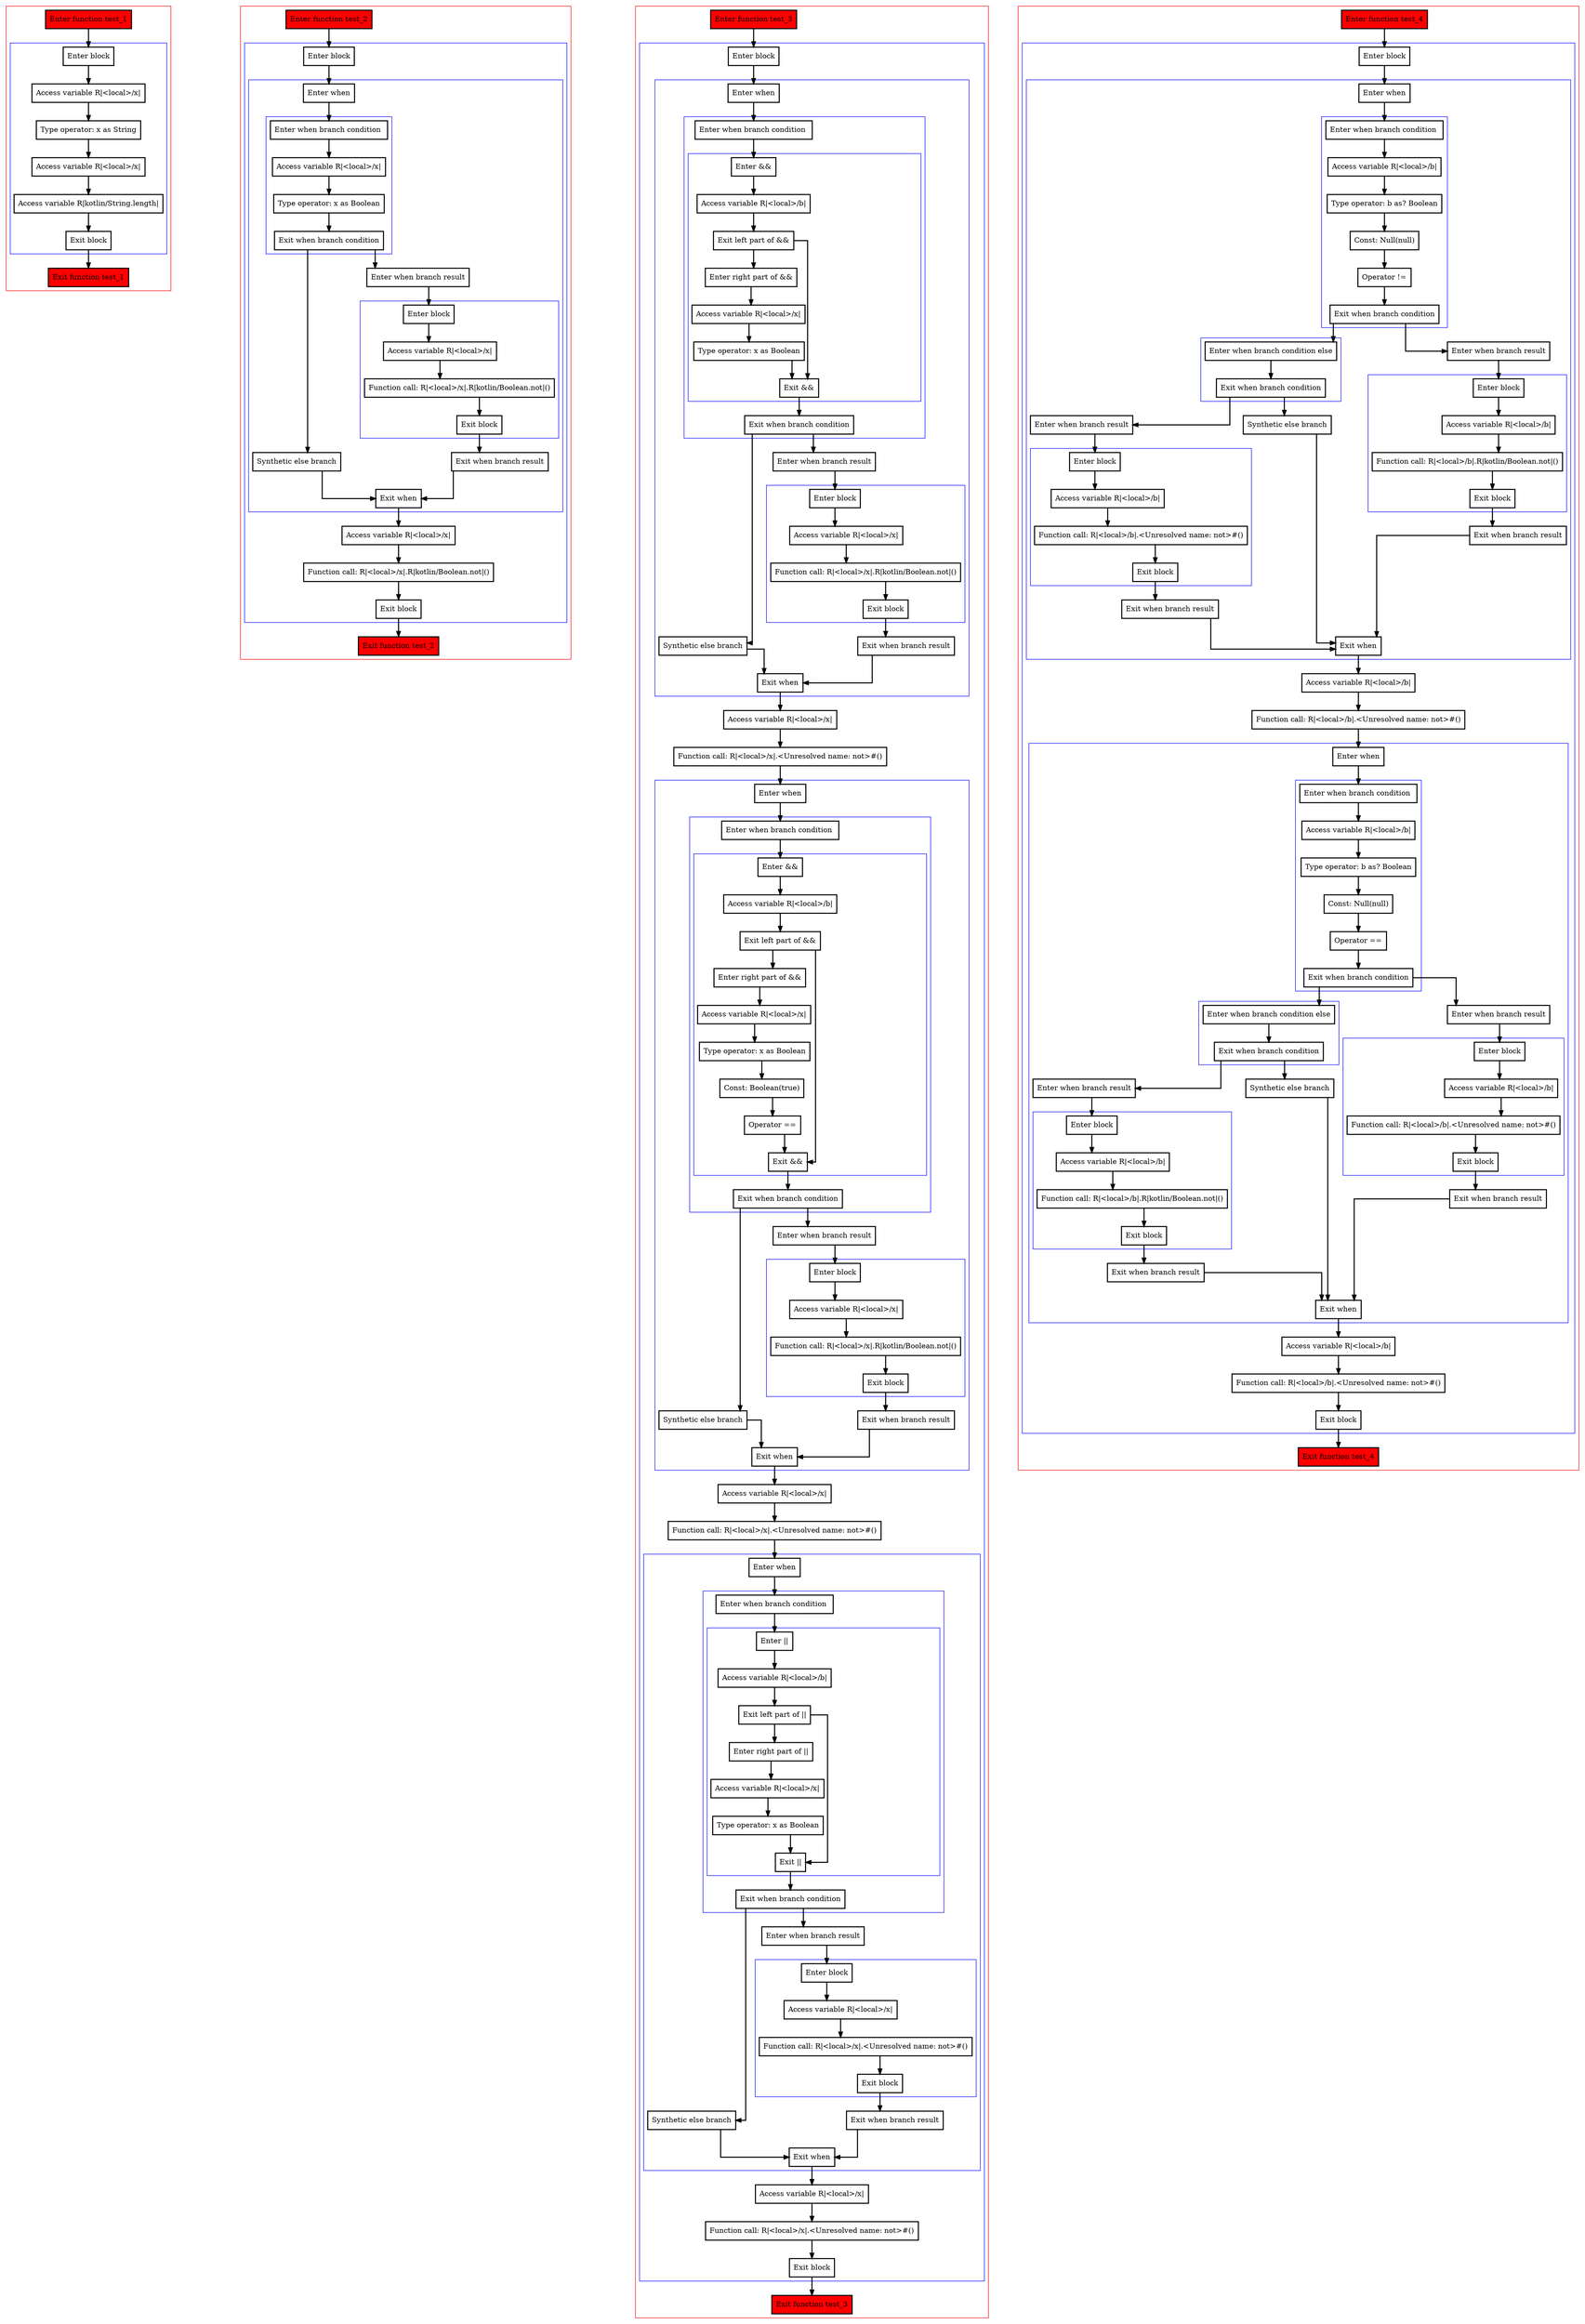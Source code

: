 digraph casts_kt {
  graph [splines=ortho nodesep=3]
  node [shape=box penwidth=2]
  edge [penwidth=2]

  subgraph cluster_0 {
    color=red
    0 [label="Enter function test_1" style="filled" fillcolor=red];
    subgraph cluster_1 {
      color=blue
      1 [label="Enter block"];
      2 [label="Access variable R|<local>/x|"];
      3 [label="Type operator: x as String"];
      4 [label="Access variable R|<local>/x|"];
      5 [label="Access variable R|kotlin/String.length|"];
      6 [label="Exit block"];
    }
    7 [label="Exit function test_1" style="filled" fillcolor=red];
  }

  0 -> {1};
  1 -> {2};
  2 -> {3};
  3 -> {4};
  4 -> {5};
  5 -> {6};
  6 -> {7};

  subgraph cluster_2 {
    color=red
    8 [label="Enter function test_2" style="filled" fillcolor=red];
    subgraph cluster_3 {
      color=blue
      9 [label="Enter block"];
      subgraph cluster_4 {
        color=blue
        10 [label="Enter when"];
        subgraph cluster_5 {
          color=blue
          11 [label="Enter when branch condition "];
          12 [label="Access variable R|<local>/x|"];
          13 [label="Type operator: x as Boolean"];
          14 [label="Exit when branch condition"];
        }
        15 [label="Synthetic else branch"];
        16 [label="Enter when branch result"];
        subgraph cluster_6 {
          color=blue
          17 [label="Enter block"];
          18 [label="Access variable R|<local>/x|"];
          19 [label="Function call: R|<local>/x|.R|kotlin/Boolean.not|()"];
          20 [label="Exit block"];
        }
        21 [label="Exit when branch result"];
        22 [label="Exit when"];
      }
      23 [label="Access variable R|<local>/x|"];
      24 [label="Function call: R|<local>/x|.R|kotlin/Boolean.not|()"];
      25 [label="Exit block"];
    }
    26 [label="Exit function test_2" style="filled" fillcolor=red];
  }

  8 -> {9};
  9 -> {10};
  10 -> {11};
  11 -> {12};
  12 -> {13};
  13 -> {14};
  14 -> {16 15};
  15 -> {22};
  16 -> {17};
  17 -> {18};
  18 -> {19};
  19 -> {20};
  20 -> {21};
  21 -> {22};
  22 -> {23};
  23 -> {24};
  24 -> {25};
  25 -> {26};

  subgraph cluster_7 {
    color=red
    27 [label="Enter function test_3" style="filled" fillcolor=red];
    subgraph cluster_8 {
      color=blue
      28 [label="Enter block"];
      subgraph cluster_9 {
        color=blue
        29 [label="Enter when"];
        subgraph cluster_10 {
          color=blue
          30 [label="Enter when branch condition "];
          subgraph cluster_11 {
            color=blue
            31 [label="Enter &&"];
            32 [label="Access variable R|<local>/b|"];
            33 [label="Exit left part of &&"];
            34 [label="Enter right part of &&"];
            35 [label="Access variable R|<local>/x|"];
            36 [label="Type operator: x as Boolean"];
            37 [label="Exit &&"];
          }
          38 [label="Exit when branch condition"];
        }
        39 [label="Synthetic else branch"];
        40 [label="Enter when branch result"];
        subgraph cluster_12 {
          color=blue
          41 [label="Enter block"];
          42 [label="Access variable R|<local>/x|"];
          43 [label="Function call: R|<local>/x|.R|kotlin/Boolean.not|()"];
          44 [label="Exit block"];
        }
        45 [label="Exit when branch result"];
        46 [label="Exit when"];
      }
      47 [label="Access variable R|<local>/x|"];
      48 [label="Function call: R|<local>/x|.<Unresolved name: not>#()"];
      subgraph cluster_13 {
        color=blue
        49 [label="Enter when"];
        subgraph cluster_14 {
          color=blue
          50 [label="Enter when branch condition "];
          subgraph cluster_15 {
            color=blue
            51 [label="Enter &&"];
            52 [label="Access variable R|<local>/b|"];
            53 [label="Exit left part of &&"];
            54 [label="Enter right part of &&"];
            55 [label="Access variable R|<local>/x|"];
            56 [label="Type operator: x as Boolean"];
            57 [label="Const: Boolean(true)"];
            58 [label="Operator =="];
            59 [label="Exit &&"];
          }
          60 [label="Exit when branch condition"];
        }
        61 [label="Synthetic else branch"];
        62 [label="Enter when branch result"];
        subgraph cluster_16 {
          color=blue
          63 [label="Enter block"];
          64 [label="Access variable R|<local>/x|"];
          65 [label="Function call: R|<local>/x|.R|kotlin/Boolean.not|()"];
          66 [label="Exit block"];
        }
        67 [label="Exit when branch result"];
        68 [label="Exit when"];
      }
      69 [label="Access variable R|<local>/x|"];
      70 [label="Function call: R|<local>/x|.<Unresolved name: not>#()"];
      subgraph cluster_17 {
        color=blue
        71 [label="Enter when"];
        subgraph cluster_18 {
          color=blue
          72 [label="Enter when branch condition "];
          subgraph cluster_19 {
            color=blue
            73 [label="Enter ||"];
            74 [label="Access variable R|<local>/b|"];
            75 [label="Exit left part of ||"];
            76 [label="Enter right part of ||"];
            77 [label="Access variable R|<local>/x|"];
            78 [label="Type operator: x as Boolean"];
            79 [label="Exit ||"];
          }
          80 [label="Exit when branch condition"];
        }
        81 [label="Synthetic else branch"];
        82 [label="Enter when branch result"];
        subgraph cluster_20 {
          color=blue
          83 [label="Enter block"];
          84 [label="Access variable R|<local>/x|"];
          85 [label="Function call: R|<local>/x|.<Unresolved name: not>#()"];
          86 [label="Exit block"];
        }
        87 [label="Exit when branch result"];
        88 [label="Exit when"];
      }
      89 [label="Access variable R|<local>/x|"];
      90 [label="Function call: R|<local>/x|.<Unresolved name: not>#()"];
      91 [label="Exit block"];
    }
    92 [label="Exit function test_3" style="filled" fillcolor=red];
  }

  27 -> {28};
  28 -> {29};
  29 -> {30};
  30 -> {31};
  31 -> {32};
  32 -> {33};
  33 -> {37 34};
  34 -> {35};
  35 -> {36};
  36 -> {37};
  37 -> {38};
  38 -> {40 39};
  39 -> {46};
  40 -> {41};
  41 -> {42};
  42 -> {43};
  43 -> {44};
  44 -> {45};
  45 -> {46};
  46 -> {47};
  47 -> {48};
  48 -> {49};
  49 -> {50};
  50 -> {51};
  51 -> {52};
  52 -> {53};
  53 -> {59 54};
  54 -> {55};
  55 -> {56};
  56 -> {57};
  57 -> {58};
  58 -> {59};
  59 -> {60};
  60 -> {62 61};
  61 -> {68};
  62 -> {63};
  63 -> {64};
  64 -> {65};
  65 -> {66};
  66 -> {67};
  67 -> {68};
  68 -> {69};
  69 -> {70};
  70 -> {71};
  71 -> {72};
  72 -> {73};
  73 -> {74};
  74 -> {75};
  75 -> {79 76};
  76 -> {77};
  77 -> {78};
  78 -> {79};
  79 -> {80};
  80 -> {82 81};
  81 -> {88};
  82 -> {83};
  83 -> {84};
  84 -> {85};
  85 -> {86};
  86 -> {87};
  87 -> {88};
  88 -> {89};
  89 -> {90};
  90 -> {91};
  91 -> {92};

  subgraph cluster_21 {
    color=red
    93 [label="Enter function test_4" style="filled" fillcolor=red];
    subgraph cluster_22 {
      color=blue
      94 [label="Enter block"];
      subgraph cluster_23 {
        color=blue
        95 [label="Enter when"];
        subgraph cluster_24 {
          color=blue
          96 [label="Enter when branch condition "];
          97 [label="Access variable R|<local>/b|"];
          98 [label="Type operator: b as? Boolean"];
          99 [label="Const: Null(null)"];
          100 [label="Operator !="];
          101 [label="Exit when branch condition"];
        }
        subgraph cluster_25 {
          color=blue
          102 [label="Enter when branch condition else"];
          103 [label="Exit when branch condition"];
        }
        104 [label="Synthetic else branch"];
        105 [label="Enter when branch result"];
        subgraph cluster_26 {
          color=blue
          106 [label="Enter block"];
          107 [label="Access variable R|<local>/b|"];
          108 [label="Function call: R|<local>/b|.<Unresolved name: not>#()"];
          109 [label="Exit block"];
        }
        110 [label="Exit when branch result"];
        111 [label="Enter when branch result"];
        subgraph cluster_27 {
          color=blue
          112 [label="Enter block"];
          113 [label="Access variable R|<local>/b|"];
          114 [label="Function call: R|<local>/b|.R|kotlin/Boolean.not|()"];
          115 [label="Exit block"];
        }
        116 [label="Exit when branch result"];
        117 [label="Exit when"];
      }
      118 [label="Access variable R|<local>/b|"];
      119 [label="Function call: R|<local>/b|.<Unresolved name: not>#()"];
      subgraph cluster_28 {
        color=blue
        120 [label="Enter when"];
        subgraph cluster_29 {
          color=blue
          121 [label="Enter when branch condition "];
          122 [label="Access variable R|<local>/b|"];
          123 [label="Type operator: b as? Boolean"];
          124 [label="Const: Null(null)"];
          125 [label="Operator =="];
          126 [label="Exit when branch condition"];
        }
        subgraph cluster_30 {
          color=blue
          127 [label="Enter when branch condition else"];
          128 [label="Exit when branch condition"];
        }
        129 [label="Synthetic else branch"];
        130 [label="Enter when branch result"];
        subgraph cluster_31 {
          color=blue
          131 [label="Enter block"];
          132 [label="Access variable R|<local>/b|"];
          133 [label="Function call: R|<local>/b|.R|kotlin/Boolean.not|()"];
          134 [label="Exit block"];
        }
        135 [label="Exit when branch result"];
        136 [label="Enter when branch result"];
        subgraph cluster_32 {
          color=blue
          137 [label="Enter block"];
          138 [label="Access variable R|<local>/b|"];
          139 [label="Function call: R|<local>/b|.<Unresolved name: not>#()"];
          140 [label="Exit block"];
        }
        141 [label="Exit when branch result"];
        142 [label="Exit when"];
      }
      143 [label="Access variable R|<local>/b|"];
      144 [label="Function call: R|<local>/b|.<Unresolved name: not>#()"];
      145 [label="Exit block"];
    }
    146 [label="Exit function test_4" style="filled" fillcolor=red];
  }

  93 -> {94};
  94 -> {95};
  95 -> {96};
  96 -> {97};
  97 -> {98};
  98 -> {99};
  99 -> {100};
  100 -> {101};
  101 -> {111 102};
  102 -> {103};
  103 -> {105 104};
  104 -> {117};
  105 -> {106};
  106 -> {107};
  107 -> {108};
  108 -> {109};
  109 -> {110};
  110 -> {117};
  111 -> {112};
  112 -> {113};
  113 -> {114};
  114 -> {115};
  115 -> {116};
  116 -> {117};
  117 -> {118};
  118 -> {119};
  119 -> {120};
  120 -> {121};
  121 -> {122};
  122 -> {123};
  123 -> {124};
  124 -> {125};
  125 -> {126};
  126 -> {136 127};
  127 -> {128};
  128 -> {130 129};
  129 -> {142};
  130 -> {131};
  131 -> {132};
  132 -> {133};
  133 -> {134};
  134 -> {135};
  135 -> {142};
  136 -> {137};
  137 -> {138};
  138 -> {139};
  139 -> {140};
  140 -> {141};
  141 -> {142};
  142 -> {143};
  143 -> {144};
  144 -> {145};
  145 -> {146};

}
